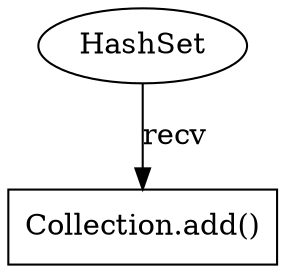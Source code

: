digraph "4395" {
1 [label="Collection.add()" shape=box]
2 [label="HashSet" shape=ellipse]
2 -> 1 [label="recv"];
}